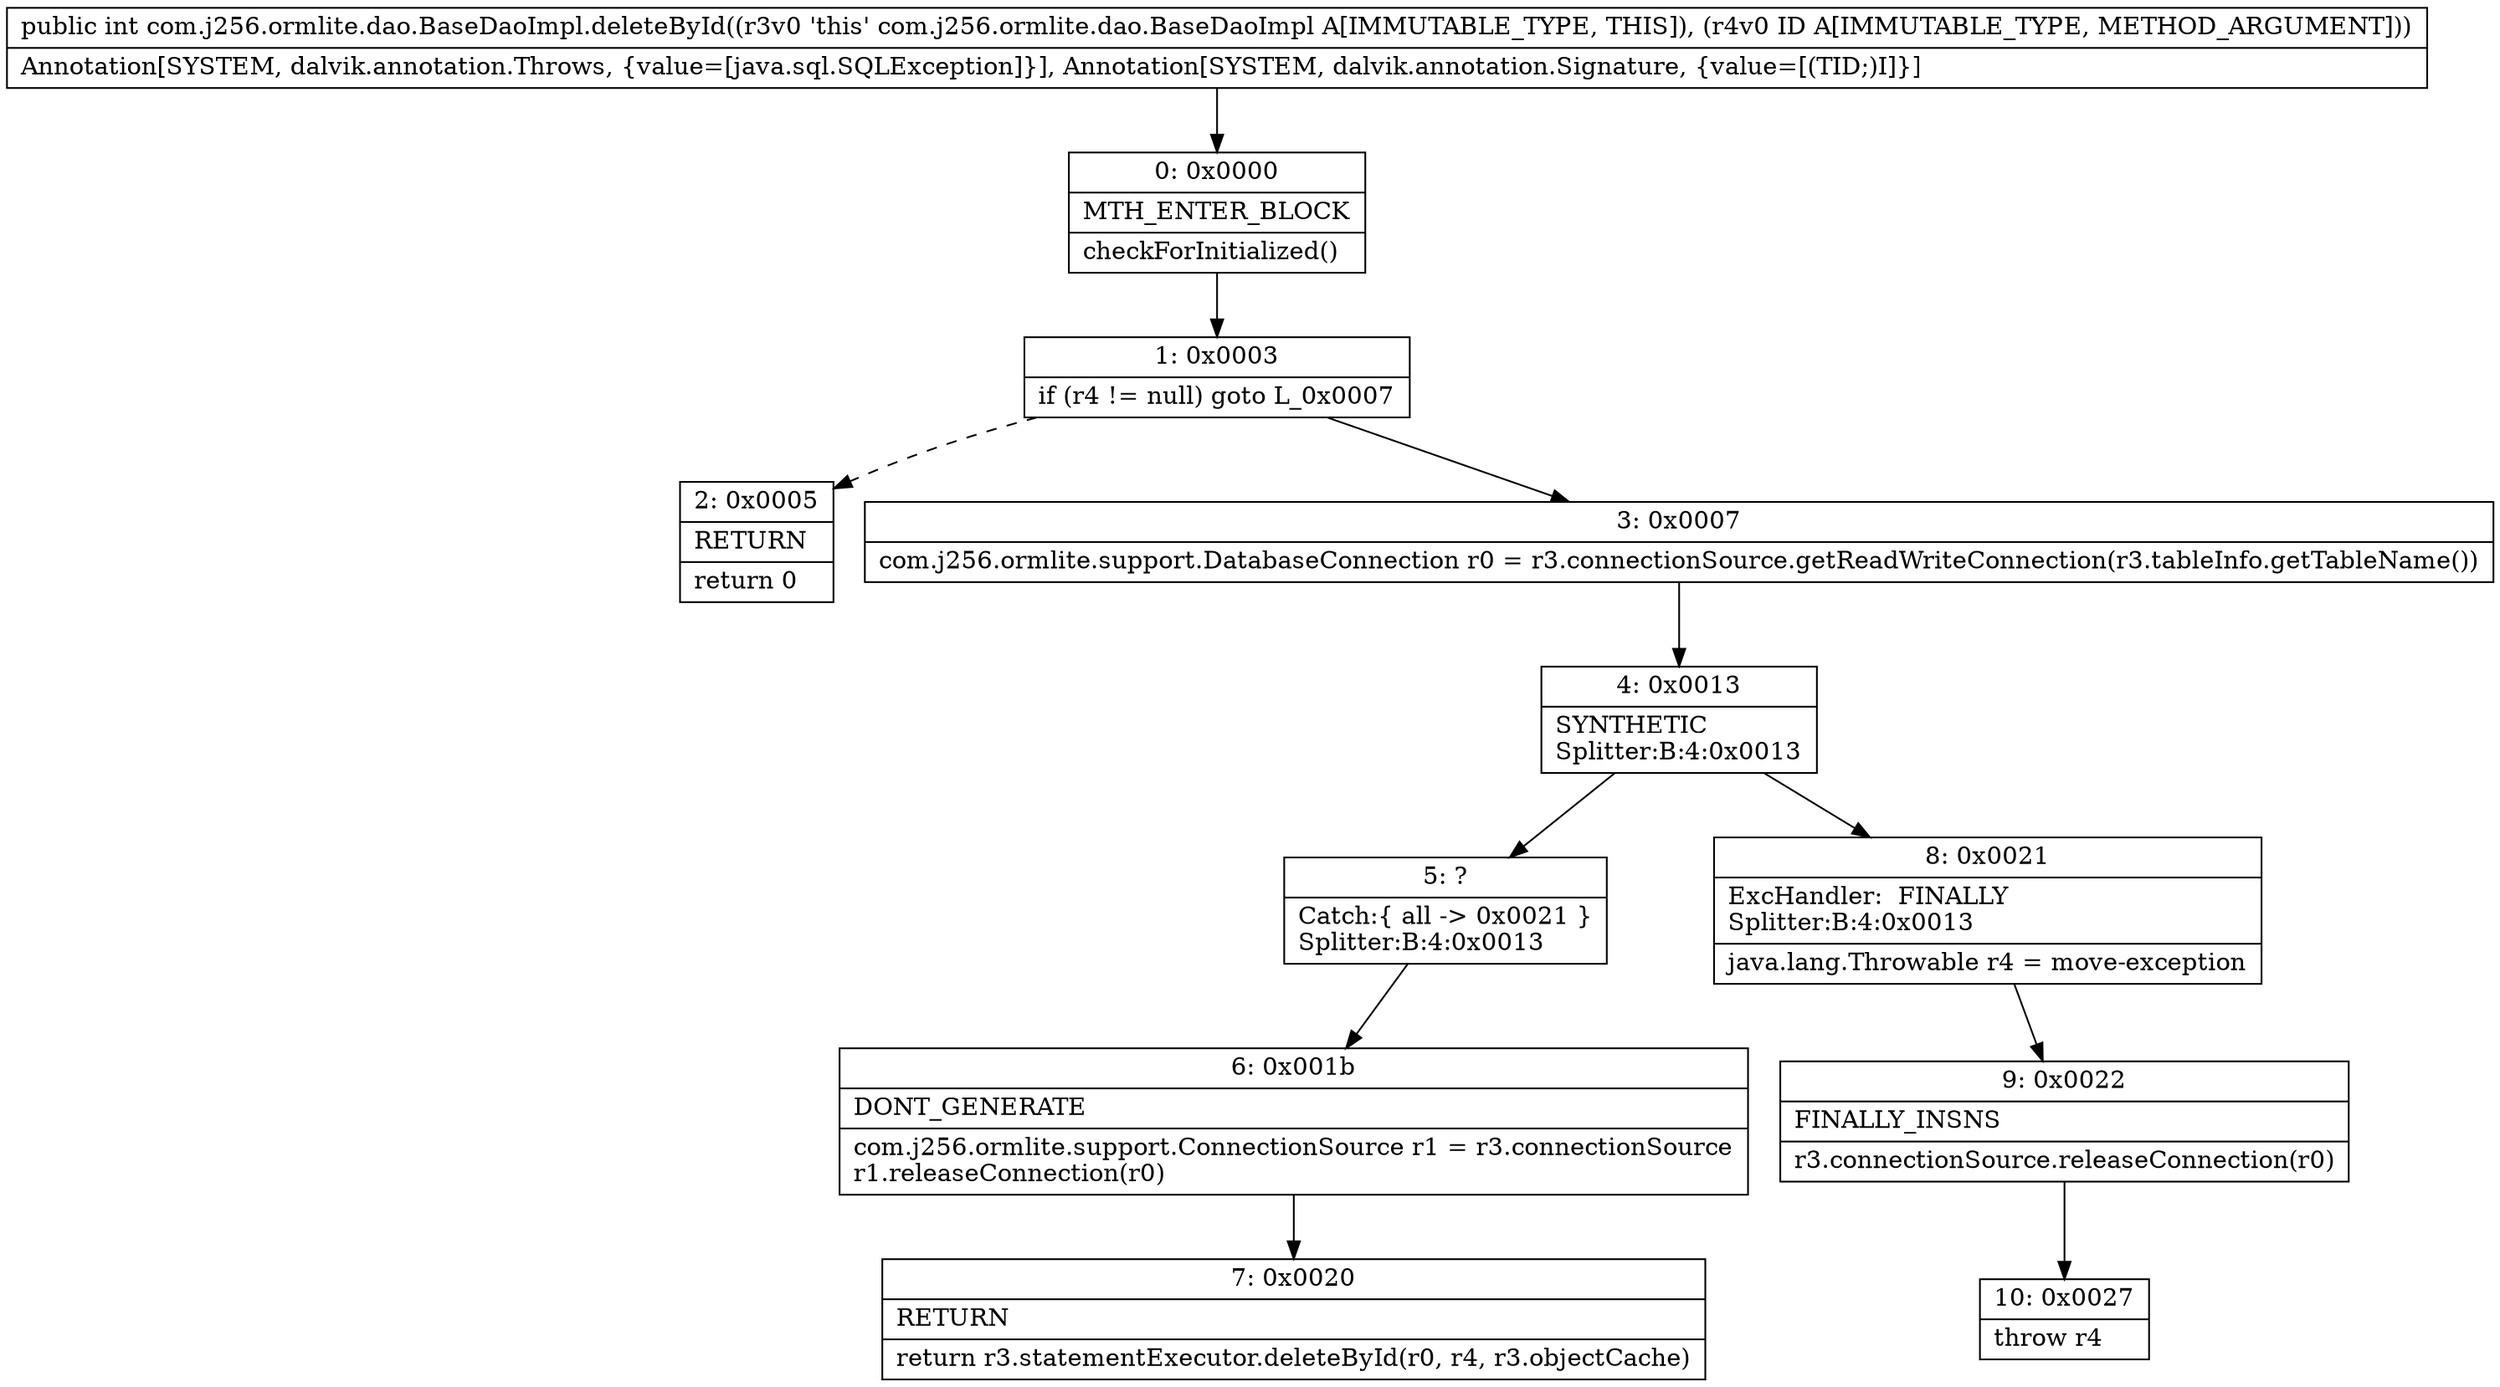 digraph "CFG forcom.j256.ormlite.dao.BaseDaoImpl.deleteById(Ljava\/lang\/Object;)I" {
Node_0 [shape=record,label="{0\:\ 0x0000|MTH_ENTER_BLOCK\l|checkForInitialized()\l}"];
Node_1 [shape=record,label="{1\:\ 0x0003|if (r4 != null) goto L_0x0007\l}"];
Node_2 [shape=record,label="{2\:\ 0x0005|RETURN\l|return 0\l}"];
Node_3 [shape=record,label="{3\:\ 0x0007|com.j256.ormlite.support.DatabaseConnection r0 = r3.connectionSource.getReadWriteConnection(r3.tableInfo.getTableName())\l}"];
Node_4 [shape=record,label="{4\:\ 0x0013|SYNTHETIC\lSplitter:B:4:0x0013\l}"];
Node_5 [shape=record,label="{5\:\ ?|Catch:\{ all \-\> 0x0021 \}\lSplitter:B:4:0x0013\l}"];
Node_6 [shape=record,label="{6\:\ 0x001b|DONT_GENERATE\l|com.j256.ormlite.support.ConnectionSource r1 = r3.connectionSource\lr1.releaseConnection(r0)\l}"];
Node_7 [shape=record,label="{7\:\ 0x0020|RETURN\l|return r3.statementExecutor.deleteById(r0, r4, r3.objectCache)\l}"];
Node_8 [shape=record,label="{8\:\ 0x0021|ExcHandler:  FINALLY\lSplitter:B:4:0x0013\l|java.lang.Throwable r4 = move\-exception\l}"];
Node_9 [shape=record,label="{9\:\ 0x0022|FINALLY_INSNS\l|r3.connectionSource.releaseConnection(r0)\l}"];
Node_10 [shape=record,label="{10\:\ 0x0027|throw r4\l}"];
MethodNode[shape=record,label="{public int com.j256.ormlite.dao.BaseDaoImpl.deleteById((r3v0 'this' com.j256.ormlite.dao.BaseDaoImpl A[IMMUTABLE_TYPE, THIS]), (r4v0 ID A[IMMUTABLE_TYPE, METHOD_ARGUMENT]))  | Annotation[SYSTEM, dalvik.annotation.Throws, \{value=[java.sql.SQLException]\}], Annotation[SYSTEM, dalvik.annotation.Signature, \{value=[(TID;)I]\}]\l}"];
MethodNode -> Node_0;
Node_0 -> Node_1;
Node_1 -> Node_2[style=dashed];
Node_1 -> Node_3;
Node_3 -> Node_4;
Node_4 -> Node_5;
Node_4 -> Node_8;
Node_5 -> Node_6;
Node_6 -> Node_7;
Node_8 -> Node_9;
Node_9 -> Node_10;
}

